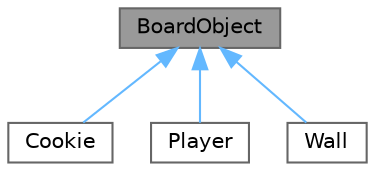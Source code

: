 digraph "BoardObject"
{
 // LATEX_PDF_SIZE
  bgcolor="transparent";
  edge [fontname=Helvetica,fontsize=10,labelfontname=Helvetica,labelfontsize=10];
  node [fontname=Helvetica,fontsize=10,shape=box,height=0.2,width=0.4];
  Node1 [label="BoardObject",height=0.2,width=0.4,color="gray40", fillcolor="grey60", style="filled", fontcolor="black",tooltip=" "];
  Node1 -> Node2 [dir="back",color="steelblue1",style="solid"];
  Node2 [label="Cookie",height=0.2,width=0.4,color="gray40", fillcolor="white", style="filled",URL="$class_cookie.html",tooltip=" "];
  Node1 -> Node3 [dir="back",color="steelblue1",style="solid"];
  Node3 [label="Player",height=0.2,width=0.4,color="gray40", fillcolor="white", style="filled",URL="$class_player.html",tooltip=" "];
  Node1 -> Node4 [dir="back",color="steelblue1",style="solid"];
  Node4 [label="Wall",height=0.2,width=0.4,color="gray40", fillcolor="white", style="filled",URL="$class_wall.html",tooltip=" "];
}
